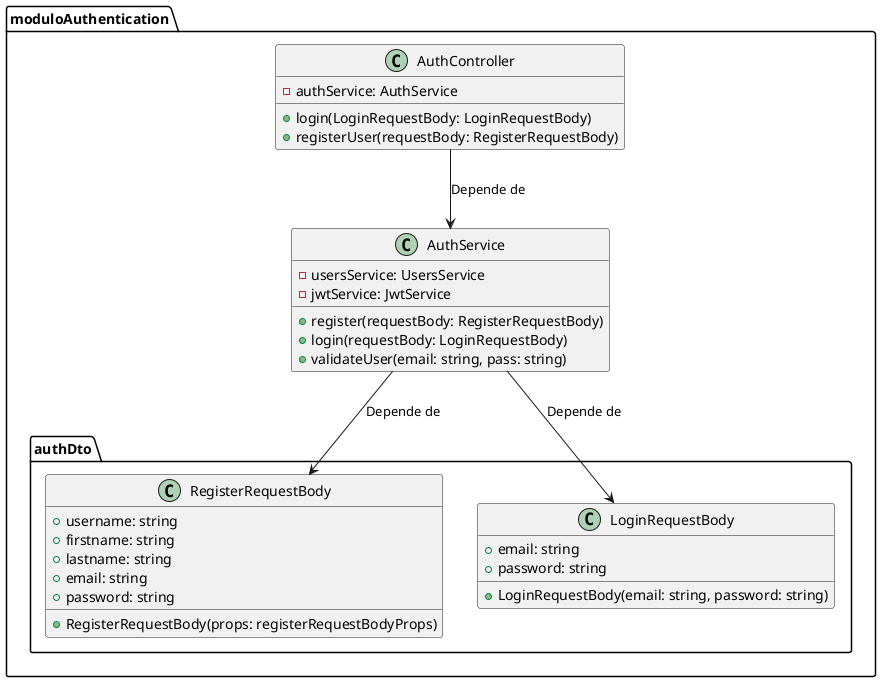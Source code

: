@startuml
package moduloAuthentication {
    class AuthService {
        - usersService: UsersService
        - jwtService: JwtService

        + register(requestBody: RegisterRequestBody)
        + login(requestBody: LoginRequestBody)
        + validateUser(email: string, pass: string)
    }

    class AuthController {
        - authService: AuthService

        + login(LoginRequestBody: LoginRequestBody)
        + registerUser(requestBody: RegisterRequestBody)
    }

    package authDto {
        class RegisterRequestBody {
            + username: string
            + firstname: string
            + lastname: string
            + email: string
            + password: string

            + RegisterRequestBody(props: registerRequestBodyProps)
        }

            class LoginRequestBody {
            + email: string
            + password: string

            + LoginRequestBody(email: string, password: string)
        }
    }
}

' Relaciones
AuthController --> AuthService : Depende de
AuthService --> LoginRequestBody : Depende de
AuthService --> RegisterRequestBody : Depende de


@enduml